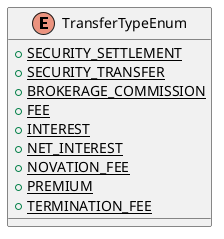 @startuml

    enum TransferTypeEnum [[TransferTypeEnum.html]] {
        {static} +SECURITY_SETTLEMENT
        {static} +SECURITY_TRANSFER
        {static} +BROKERAGE_COMMISSION
        {static} +FEE
        {static} +INTEREST
        {static} +NET_INTEREST
        {static} +NOVATION_FEE
        {static} +PREMIUM
        {static} +TERMINATION_FEE
    }

@enduml
